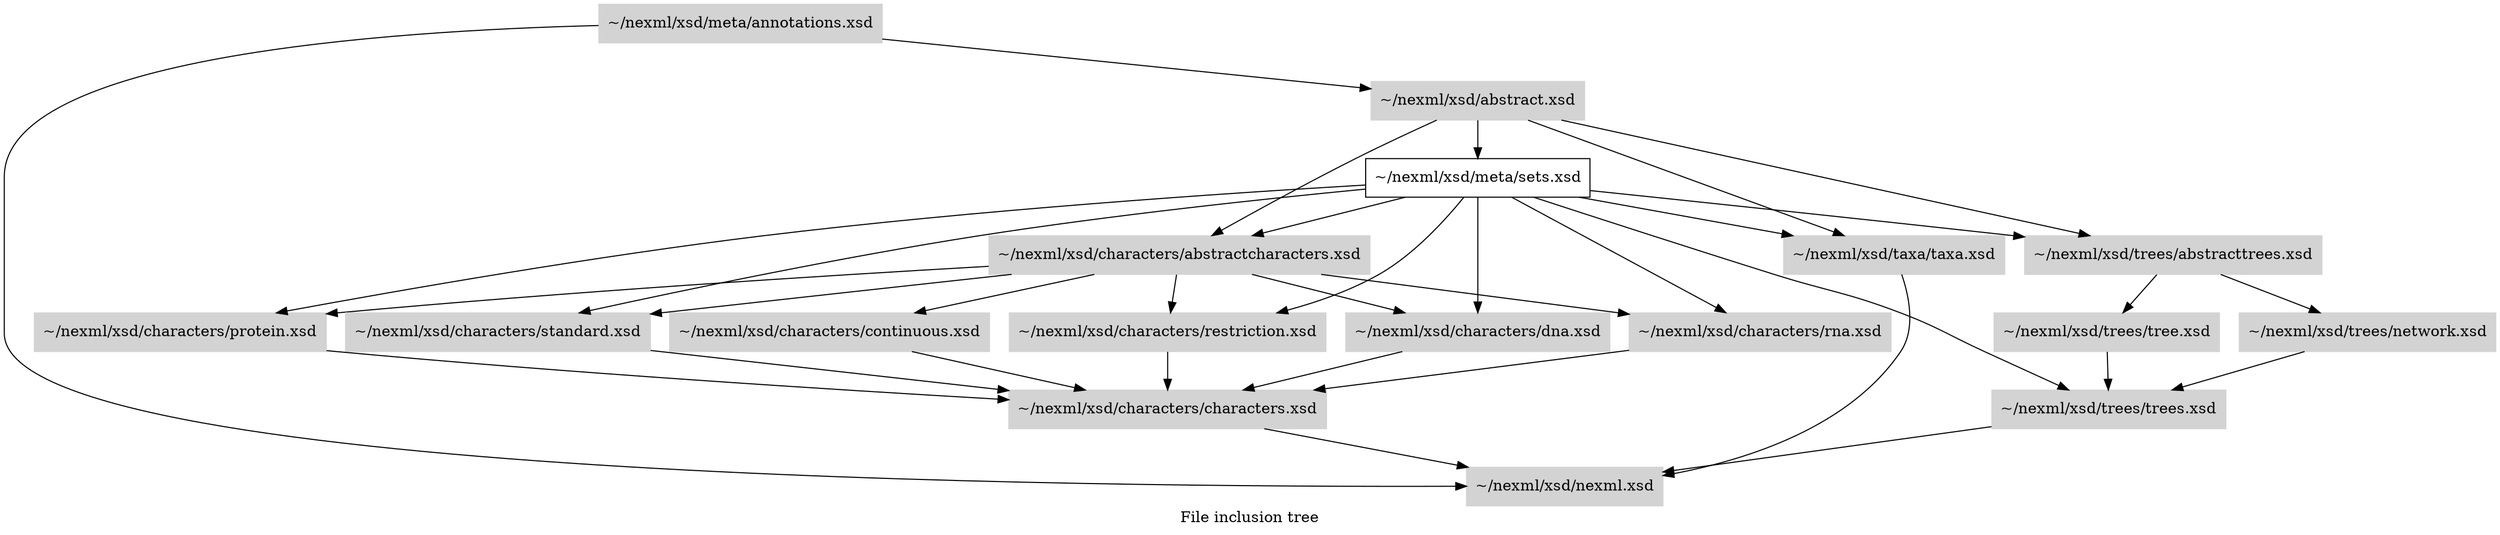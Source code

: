 /*
    this graphviz graph documents the nexml file inclusion tree
    (with focus on /Users/priyam/nexml/nexml.github.io/nexml/xsd/meta/sets.xsd). Graph generated on Sat Sep 20 23:48:15 2014    from template: $Id: dotinheritance.tmpl 221 2007-12-13 02:31:30Z rvos $    
*/
digraph inclusions {
    label="File inclusion tree";
                                "~/nexml/xsd/abstract.xsd" [URL="/doc/schema-1/abstract/",shape=box,color=lightgrey,style=filled];        
                            "~/nexml/xsd/meta/annotations.xsd" -> "~/nexml/xsd/abstract.xsd";
                                        "~/nexml/xsd/characters/abstractcharacters.xsd" [URL="/doc/schema-1/characters/abstractcharacters/",shape=box,color=lightgrey,style=filled];        
                            "~/nexml/xsd/abstract.xsd" -> "~/nexml/xsd/characters/abstractcharacters.xsd";
                    "~/nexml/xsd/meta/sets.xsd" -> "~/nexml/xsd/characters/abstractcharacters.xsd";
                                        "~/nexml/xsd/characters/characters.xsd" [URL="/doc/schema-1/characters/characters/",shape=box,color=lightgrey,style=filled];        
                            "~/nexml/xsd/characters/continuous.xsd" -> "~/nexml/xsd/characters/characters.xsd";
                    "~/nexml/xsd/characters/dna.xsd" -> "~/nexml/xsd/characters/characters.xsd";
                    "~/nexml/xsd/characters/protein.xsd" -> "~/nexml/xsd/characters/characters.xsd";
                    "~/nexml/xsd/characters/restriction.xsd" -> "~/nexml/xsd/characters/characters.xsd";
                    "~/nexml/xsd/characters/rna.xsd" -> "~/nexml/xsd/characters/characters.xsd";
                    "~/nexml/xsd/characters/standard.xsd" -> "~/nexml/xsd/characters/characters.xsd";
                                        "~/nexml/xsd/characters/continuous.xsd" [URL="/doc/schema-1/characters/continuous/",shape=box,color=lightgrey,style=filled];        
                            "~/nexml/xsd/characters/abstractcharacters.xsd" -> "~/nexml/xsd/characters/continuous.xsd";
                                        "~/nexml/xsd/characters/dna.xsd" [URL="/doc/schema-1/characters/dna/",shape=box,color=lightgrey,style=filled];        
                            "~/nexml/xsd/characters/abstractcharacters.xsd" -> "~/nexml/xsd/characters/dna.xsd";
                    "~/nexml/xsd/meta/sets.xsd" -> "~/nexml/xsd/characters/dna.xsd";
                                        "~/nexml/xsd/characters/protein.xsd" [URL="/doc/schema-1/characters/protein/",shape=box,color=lightgrey,style=filled];        
                            "~/nexml/xsd/characters/abstractcharacters.xsd" -> "~/nexml/xsd/characters/protein.xsd";
                    "~/nexml/xsd/meta/sets.xsd" -> "~/nexml/xsd/characters/protein.xsd";
                                        "~/nexml/xsd/characters/restriction.xsd" [URL="/doc/schema-1/characters/restriction/",shape=box,color=lightgrey,style=filled];        
                            "~/nexml/xsd/characters/abstractcharacters.xsd" -> "~/nexml/xsd/characters/restriction.xsd";
                    "~/nexml/xsd/meta/sets.xsd" -> "~/nexml/xsd/characters/restriction.xsd";
                                        "~/nexml/xsd/characters/rna.xsd" [URL="/doc/schema-1/characters/rna/",shape=box,color=lightgrey,style=filled];        
                            "~/nexml/xsd/characters/abstractcharacters.xsd" -> "~/nexml/xsd/characters/rna.xsd";
                    "~/nexml/xsd/meta/sets.xsd" -> "~/nexml/xsd/characters/rna.xsd";
                                        "~/nexml/xsd/characters/standard.xsd" [URL="/doc/schema-1/characters/standard/",shape=box,color=lightgrey,style=filled];        
                            "~/nexml/xsd/characters/abstractcharacters.xsd" -> "~/nexml/xsd/characters/standard.xsd";
                    "~/nexml/xsd/meta/sets.xsd" -> "~/nexml/xsd/characters/standard.xsd";
                                        "~/nexml/xsd/meta/annotations.xsd" [URL="/doc/schema-1/meta/annotations/",shape=box,color=lightgrey,style=filled];        
                                                "~/nexml/xsd/meta/sets.xsd" [URL="/doc/schema-1/meta/sets/",shape=box];
                            "~/nexml/xsd/abstract.xsd" -> "~/nexml/xsd/meta/sets.xsd";
                                        "~/nexml/xsd/nexml.xsd" [URL="/doc/schema-1/nexml/",shape=box,color=lightgrey,style=filled];        
                            "~/nexml/xsd/taxa/taxa.xsd" -> "~/nexml/xsd/nexml.xsd";
                    "~/nexml/xsd/characters/characters.xsd" -> "~/nexml/xsd/nexml.xsd";
                    "~/nexml/xsd/trees/trees.xsd" -> "~/nexml/xsd/nexml.xsd";
                    "~/nexml/xsd/meta/annotations.xsd" -> "~/nexml/xsd/nexml.xsd";
                                        "~/nexml/xsd/taxa/taxa.xsd" [URL="/doc/schema-1/taxa/taxa/",shape=box,color=lightgrey,style=filled];        
                            "~/nexml/xsd/abstract.xsd" -> "~/nexml/xsd/taxa/taxa.xsd";
                    "~/nexml/xsd/meta/sets.xsd" -> "~/nexml/xsd/taxa/taxa.xsd";
                                        "~/nexml/xsd/trees/abstracttrees.xsd" [URL="/doc/schema-1/trees/abstracttrees/",shape=box,color=lightgrey,style=filled];        
                            "~/nexml/xsd/abstract.xsd" -> "~/nexml/xsd/trees/abstracttrees.xsd";
                    "~/nexml/xsd/meta/sets.xsd" -> "~/nexml/xsd/trees/abstracttrees.xsd";
                                        "~/nexml/xsd/trees/network.xsd" [URL="/doc/schema-1/trees/network/",shape=box,color=lightgrey,style=filled];        
                            "~/nexml/xsd/trees/abstracttrees.xsd" -> "~/nexml/xsd/trees/network.xsd";
                                        "~/nexml/xsd/trees/tree.xsd" [URL="/doc/schema-1/trees/tree/",shape=box,color=lightgrey,style=filled];        
                            "~/nexml/xsd/trees/abstracttrees.xsd" -> "~/nexml/xsd/trees/tree.xsd";
                                        "~/nexml/xsd/trees/trees.xsd" [URL="/doc/schema-1/trees/trees/",shape=box,color=lightgrey,style=filled];        
                            "~/nexml/xsd/trees/tree.xsd" -> "~/nexml/xsd/trees/trees.xsd";
                    "~/nexml/xsd/trees/network.xsd" -> "~/nexml/xsd/trees/trees.xsd";
                    "~/nexml/xsd/meta/sets.xsd" -> "~/nexml/xsd/trees/trees.xsd";
            }